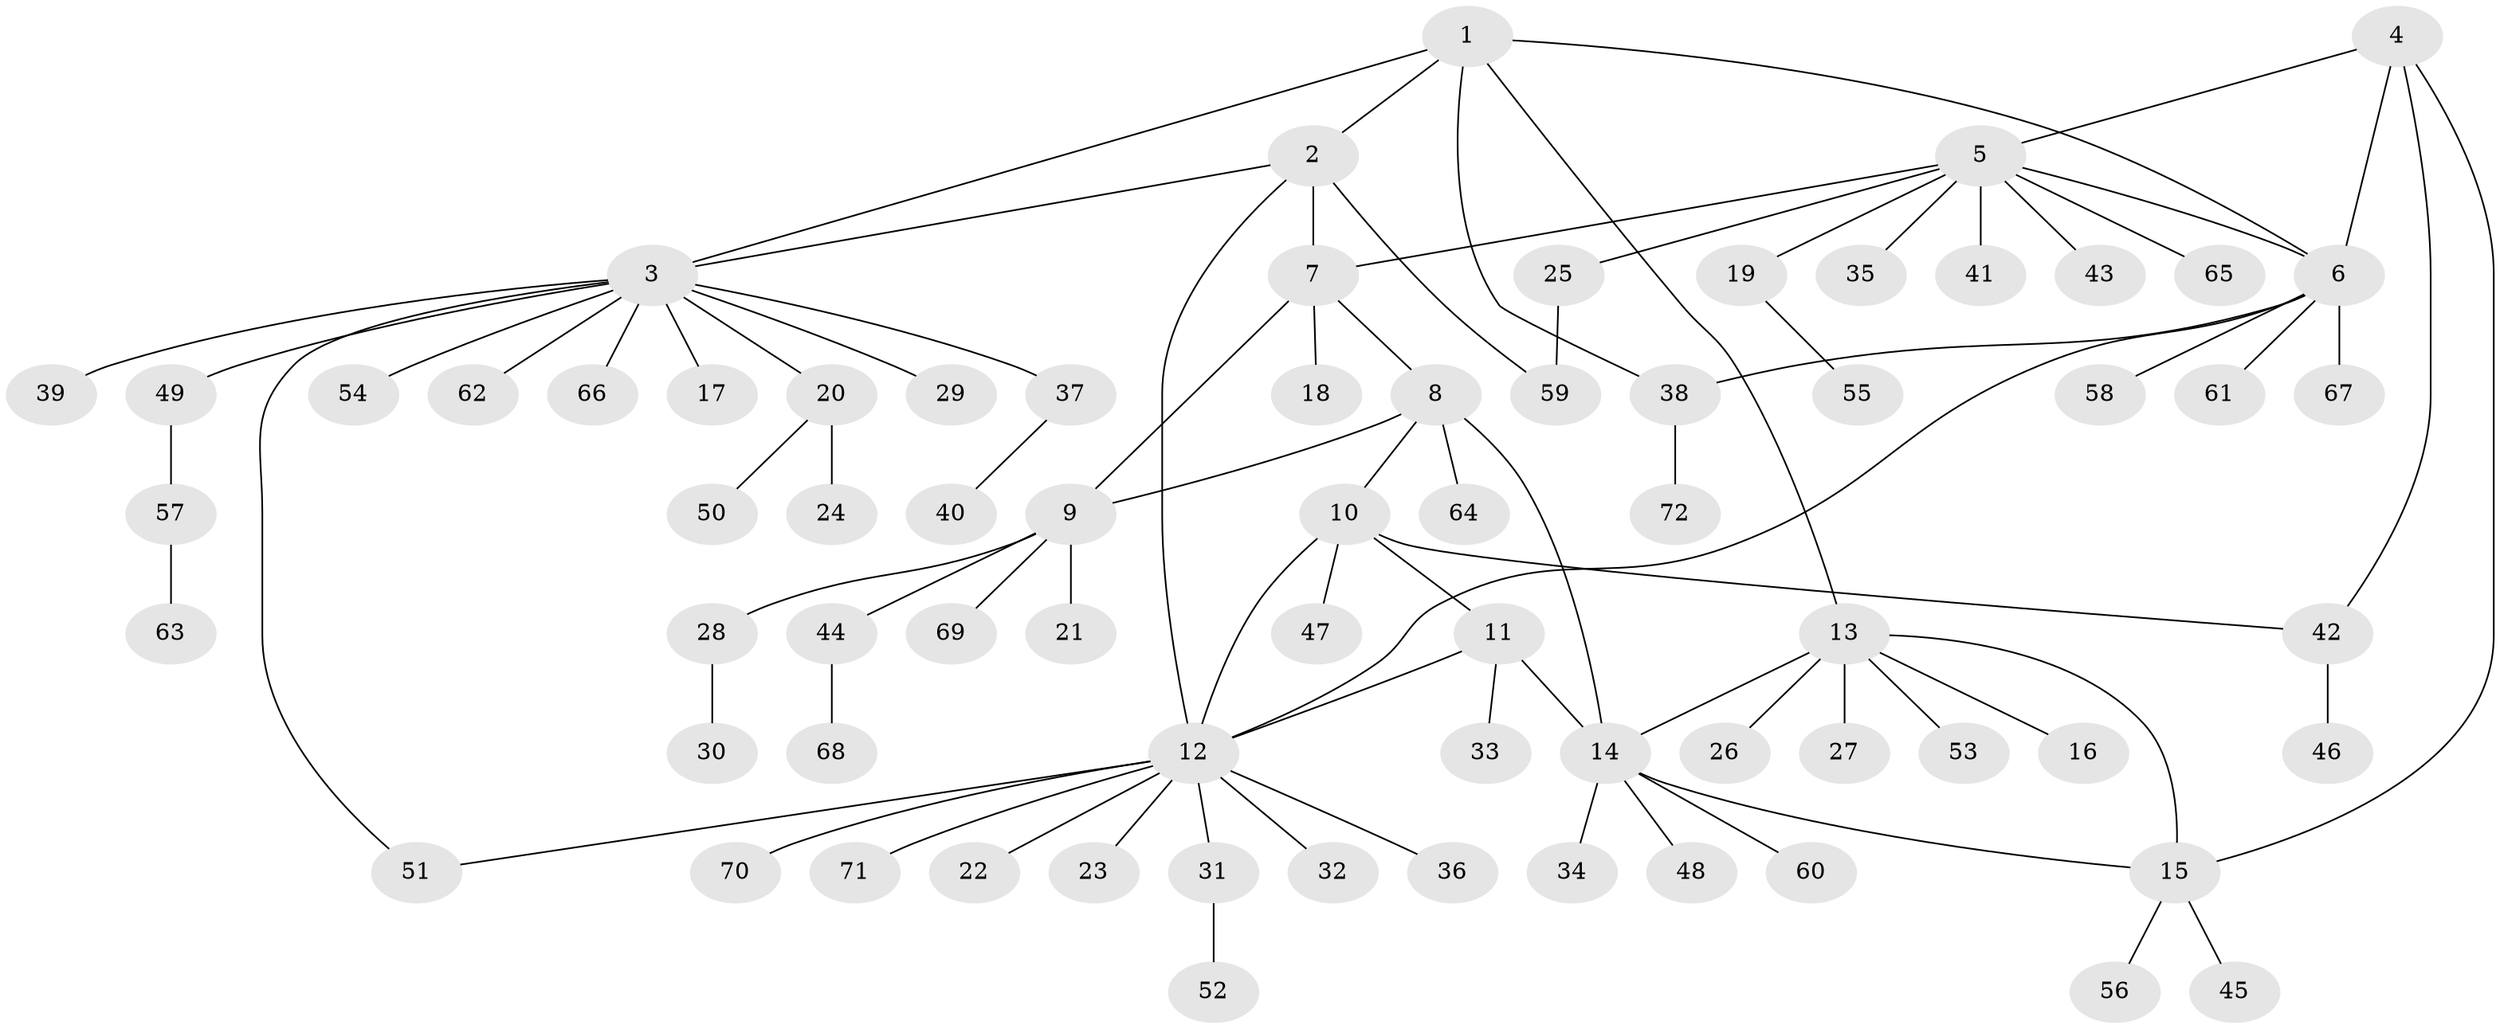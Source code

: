 // coarse degree distribution, {5: 0.05660377358490566, 11: 0.018867924528301886, 8: 0.018867924528301886, 7: 0.03773584905660377, 4: 0.018867924528301886, 6: 0.018867924528301886, 10: 0.018867924528301886, 9: 0.018867924528301886, 1: 0.6981132075471698, 2: 0.09433962264150944}
// Generated by graph-tools (version 1.1) at 2025/52/02/27/25 19:52:17]
// undirected, 72 vertices, 86 edges
graph export_dot {
graph [start="1"]
  node [color=gray90,style=filled];
  1;
  2;
  3;
  4;
  5;
  6;
  7;
  8;
  9;
  10;
  11;
  12;
  13;
  14;
  15;
  16;
  17;
  18;
  19;
  20;
  21;
  22;
  23;
  24;
  25;
  26;
  27;
  28;
  29;
  30;
  31;
  32;
  33;
  34;
  35;
  36;
  37;
  38;
  39;
  40;
  41;
  42;
  43;
  44;
  45;
  46;
  47;
  48;
  49;
  50;
  51;
  52;
  53;
  54;
  55;
  56;
  57;
  58;
  59;
  60;
  61;
  62;
  63;
  64;
  65;
  66;
  67;
  68;
  69;
  70;
  71;
  72;
  1 -- 2;
  1 -- 3;
  1 -- 6;
  1 -- 13;
  1 -- 38;
  2 -- 3;
  2 -- 7;
  2 -- 12;
  2 -- 59;
  3 -- 17;
  3 -- 20;
  3 -- 29;
  3 -- 37;
  3 -- 39;
  3 -- 49;
  3 -- 51;
  3 -- 54;
  3 -- 62;
  3 -- 66;
  4 -- 5;
  4 -- 6;
  4 -- 15;
  4 -- 42;
  5 -- 6;
  5 -- 7;
  5 -- 19;
  5 -- 25;
  5 -- 35;
  5 -- 41;
  5 -- 43;
  5 -- 65;
  6 -- 12;
  6 -- 38;
  6 -- 58;
  6 -- 61;
  6 -- 67;
  7 -- 8;
  7 -- 9;
  7 -- 18;
  8 -- 9;
  8 -- 10;
  8 -- 14;
  8 -- 64;
  9 -- 21;
  9 -- 28;
  9 -- 44;
  9 -- 69;
  10 -- 11;
  10 -- 12;
  10 -- 42;
  10 -- 47;
  11 -- 12;
  11 -- 14;
  11 -- 33;
  12 -- 22;
  12 -- 23;
  12 -- 31;
  12 -- 32;
  12 -- 36;
  12 -- 51;
  12 -- 70;
  12 -- 71;
  13 -- 14;
  13 -- 15;
  13 -- 16;
  13 -- 26;
  13 -- 27;
  13 -- 53;
  14 -- 15;
  14 -- 34;
  14 -- 48;
  14 -- 60;
  15 -- 45;
  15 -- 56;
  19 -- 55;
  20 -- 24;
  20 -- 50;
  25 -- 59;
  28 -- 30;
  31 -- 52;
  37 -- 40;
  38 -- 72;
  42 -- 46;
  44 -- 68;
  49 -- 57;
  57 -- 63;
}
